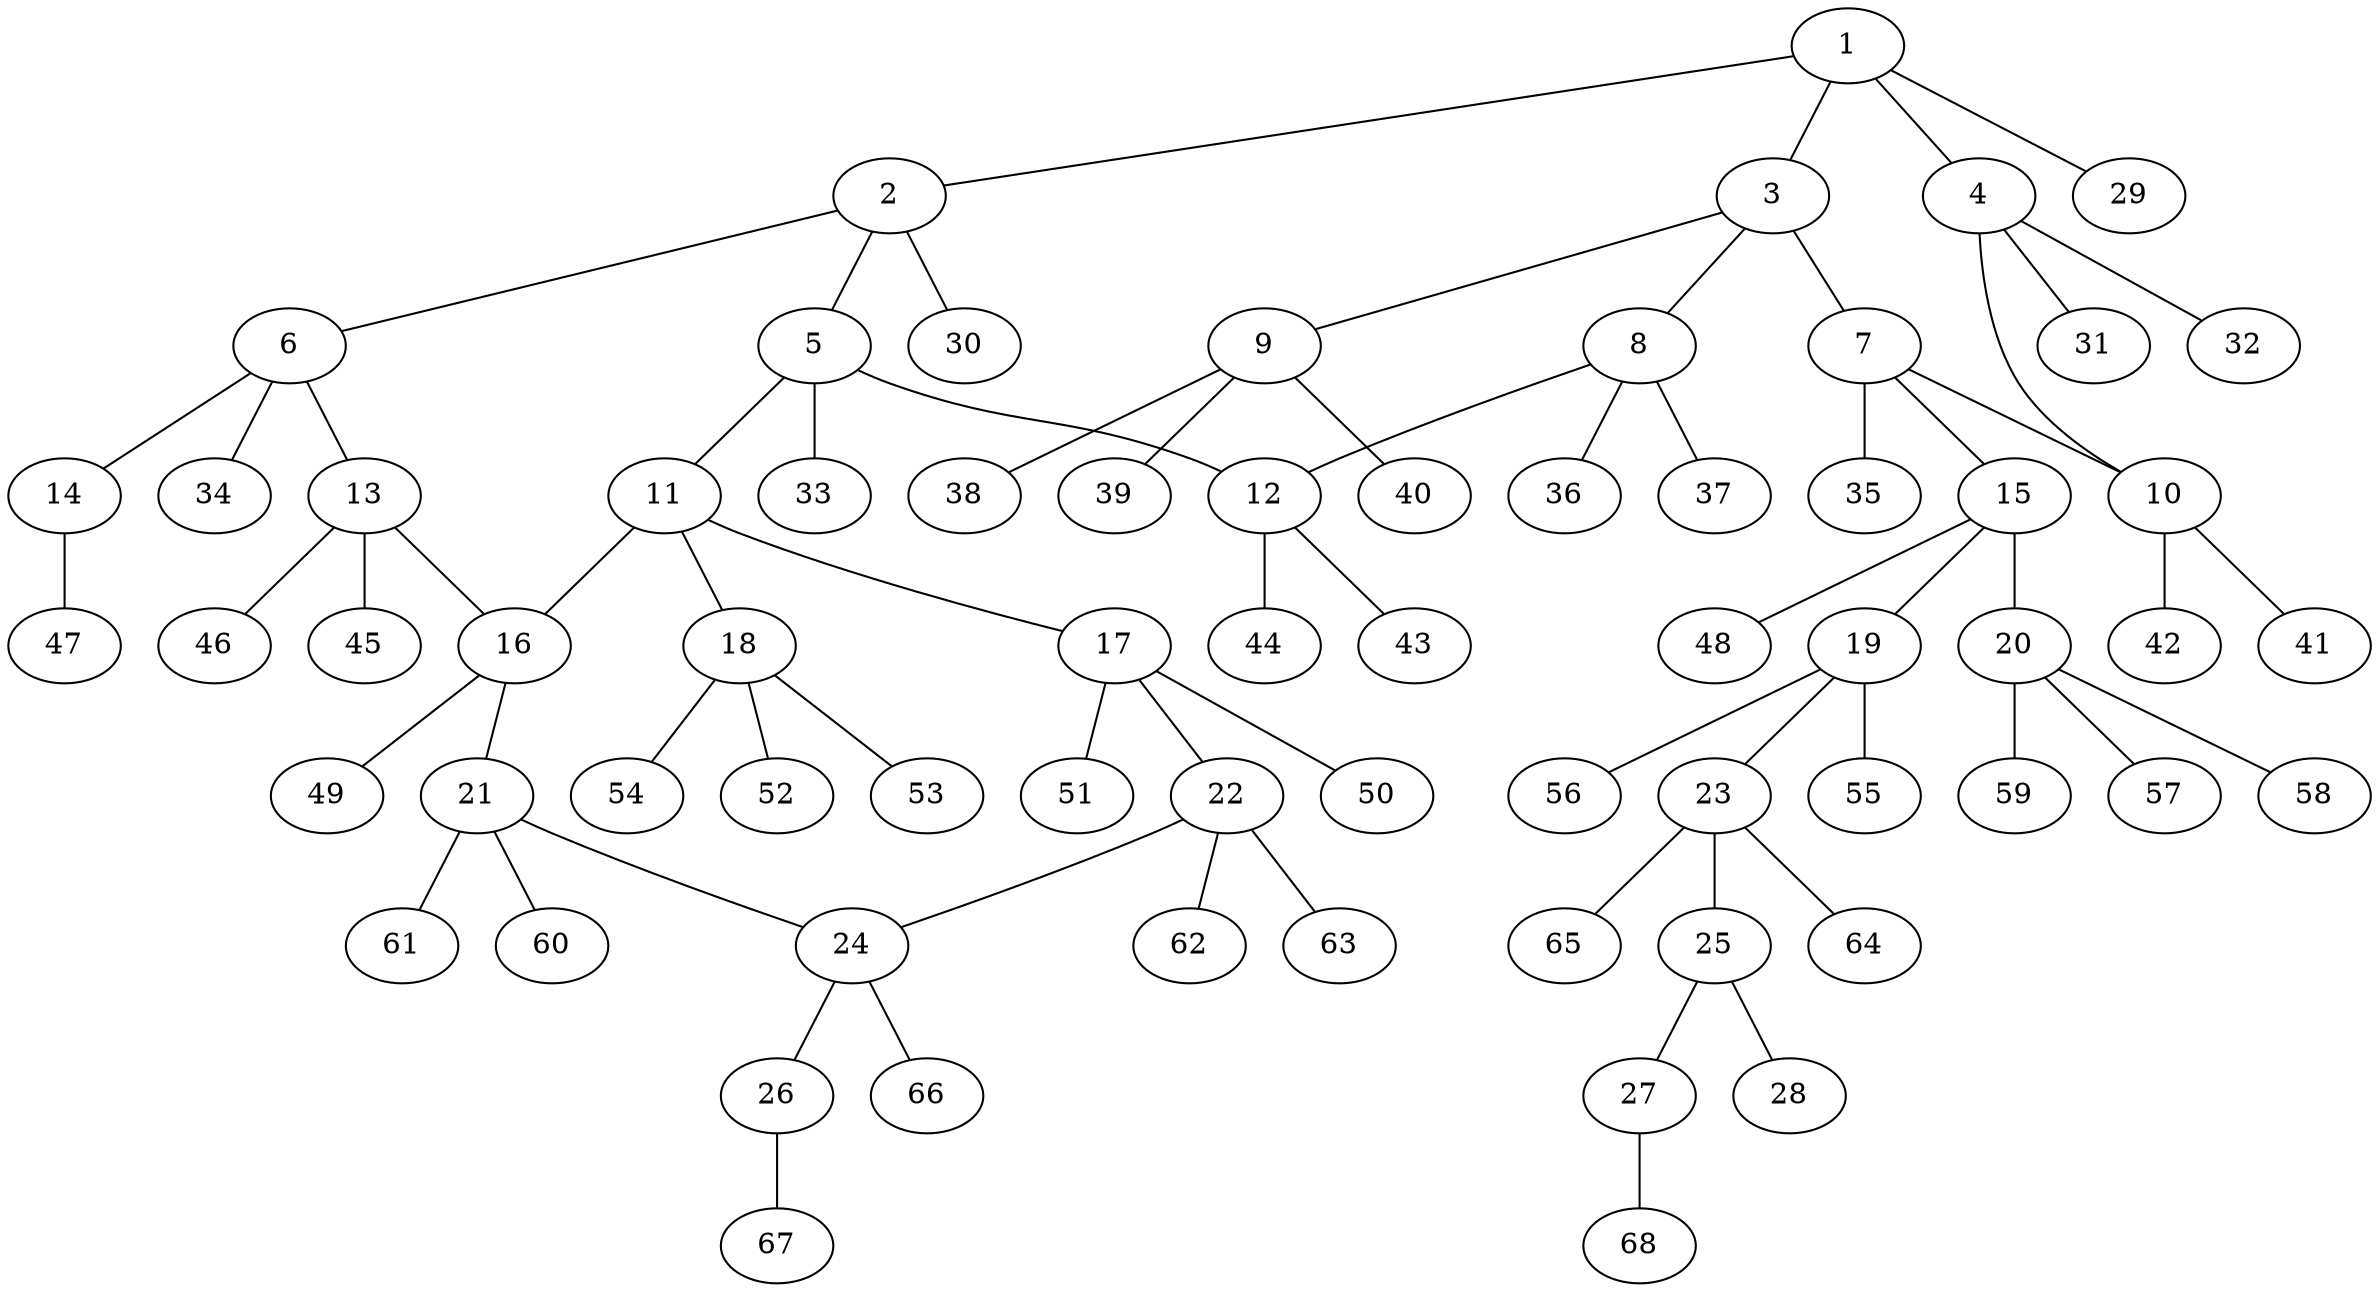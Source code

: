 graph molecule_1072 {
	1	 [chem=C];
	2	 [chem=C];
	1 -- 2	 [valence=1];
	3	 [chem=C];
	1 -- 3	 [valence=1];
	4	 [chem=C];
	1 -- 4	 [valence=1];
	29	 [chem=H];
	1 -- 29	 [valence=1];
	5	 [chem=C];
	2 -- 5	 [valence=1];
	6	 [chem=C];
	2 -- 6	 [valence=1];
	30	 [chem=H];
	2 -- 30	 [valence=1];
	7	 [chem=C];
	3 -- 7	 [valence=1];
	8	 [chem=C];
	3 -- 8	 [valence=1];
	9	 [chem=C];
	3 -- 9	 [valence=1];
	10	 [chem=C];
	4 -- 10	 [valence=1];
	31	 [chem=H];
	4 -- 31	 [valence=1];
	32	 [chem=H];
	4 -- 32	 [valence=1];
	11	 [chem=C];
	5 -- 11	 [valence=1];
	12	 [chem=C];
	5 -- 12	 [valence=1];
	33	 [chem=H];
	5 -- 33	 [valence=1];
	13	 [chem=C];
	6 -- 13	 [valence=1];
	14	 [chem=O];
	6 -- 14	 [valence=1];
	34	 [chem=H];
	6 -- 34	 [valence=1];
	7 -- 10	 [valence=1];
	15	 [chem=C];
	7 -- 15	 [valence=1];
	35	 [chem=H];
	7 -- 35	 [valence=1];
	8 -- 12	 [valence=1];
	36	 [chem=H];
	8 -- 36	 [valence=1];
	37	 [chem=H];
	8 -- 37	 [valence=1];
	38	 [chem=H];
	9 -- 38	 [valence=1];
	39	 [chem=H];
	9 -- 39	 [valence=1];
	40	 [chem=H];
	9 -- 40	 [valence=1];
	41	 [chem=H];
	10 -- 41	 [valence=1];
	42	 [chem=H];
	10 -- 42	 [valence=1];
	16	 [chem=C];
	11 -- 16	 [valence=1];
	17	 [chem=C];
	11 -- 17	 [valence=1];
	18	 [chem=C];
	11 -- 18	 [valence=1];
	43	 [chem=H];
	12 -- 43	 [valence=1];
	44	 [chem=H];
	12 -- 44	 [valence=1];
	13 -- 16	 [valence=1];
	45	 [chem=H];
	13 -- 45	 [valence=1];
	46	 [chem=H];
	13 -- 46	 [valence=1];
	47	 [chem=H];
	14 -- 47	 [valence=1];
	19	 [chem=C];
	15 -- 19	 [valence=1];
	20	 [chem=C];
	15 -- 20	 [valence=1];
	48	 [chem=H];
	15 -- 48	 [valence=1];
	21	 [chem=C];
	16 -- 21	 [valence=1];
	49	 [chem=H];
	16 -- 49	 [valence=1];
	22	 [chem=C];
	17 -- 22	 [valence=1];
	50	 [chem=H];
	17 -- 50	 [valence=1];
	51	 [chem=H];
	17 -- 51	 [valence=1];
	52	 [chem=H];
	18 -- 52	 [valence=1];
	53	 [chem=H];
	18 -- 53	 [valence=1];
	54	 [chem=H];
	18 -- 54	 [valence=1];
	23	 [chem=C];
	19 -- 23	 [valence=1];
	55	 [chem=H];
	19 -- 55	 [valence=1];
	56	 [chem=H];
	19 -- 56	 [valence=1];
	57	 [chem=H];
	20 -- 57	 [valence=1];
	58	 [chem=H];
	20 -- 58	 [valence=1];
	59	 [chem=H];
	20 -- 59	 [valence=1];
	24	 [chem=C];
	21 -- 24	 [valence=1];
	60	 [chem=H];
	21 -- 60	 [valence=1];
	61	 [chem=H];
	21 -- 61	 [valence=1];
	22 -- 24	 [valence=1];
	62	 [chem=H];
	22 -- 62	 [valence=1];
	63	 [chem=H];
	22 -- 63	 [valence=1];
	25	 [chem=C];
	23 -- 25	 [valence=1];
	64	 [chem=H];
	23 -- 64	 [valence=1];
	65	 [chem=H];
	23 -- 65	 [valence=1];
	26	 [chem=O];
	24 -- 26	 [valence=1];
	66	 [chem=H];
	24 -- 66	 [valence=1];
	27	 [chem=O];
	25 -- 27	 [valence=1];
	28	 [chem=O];
	25 -- 28	 [valence=2];
	67	 [chem=H];
	26 -- 67	 [valence=1];
	68	 [chem=H];
	27 -- 68	 [valence=1];
}
